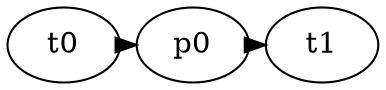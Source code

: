 digraph A {
splines = ortho
rankdir=LR;
ratio=fill
graph [pad="0.05", nodesep="0.15", ranksep="0.02"];
margin=0;
// size="3,5!"
p0
t0
t1

p0 -> t1  
t0 -> p0
}
